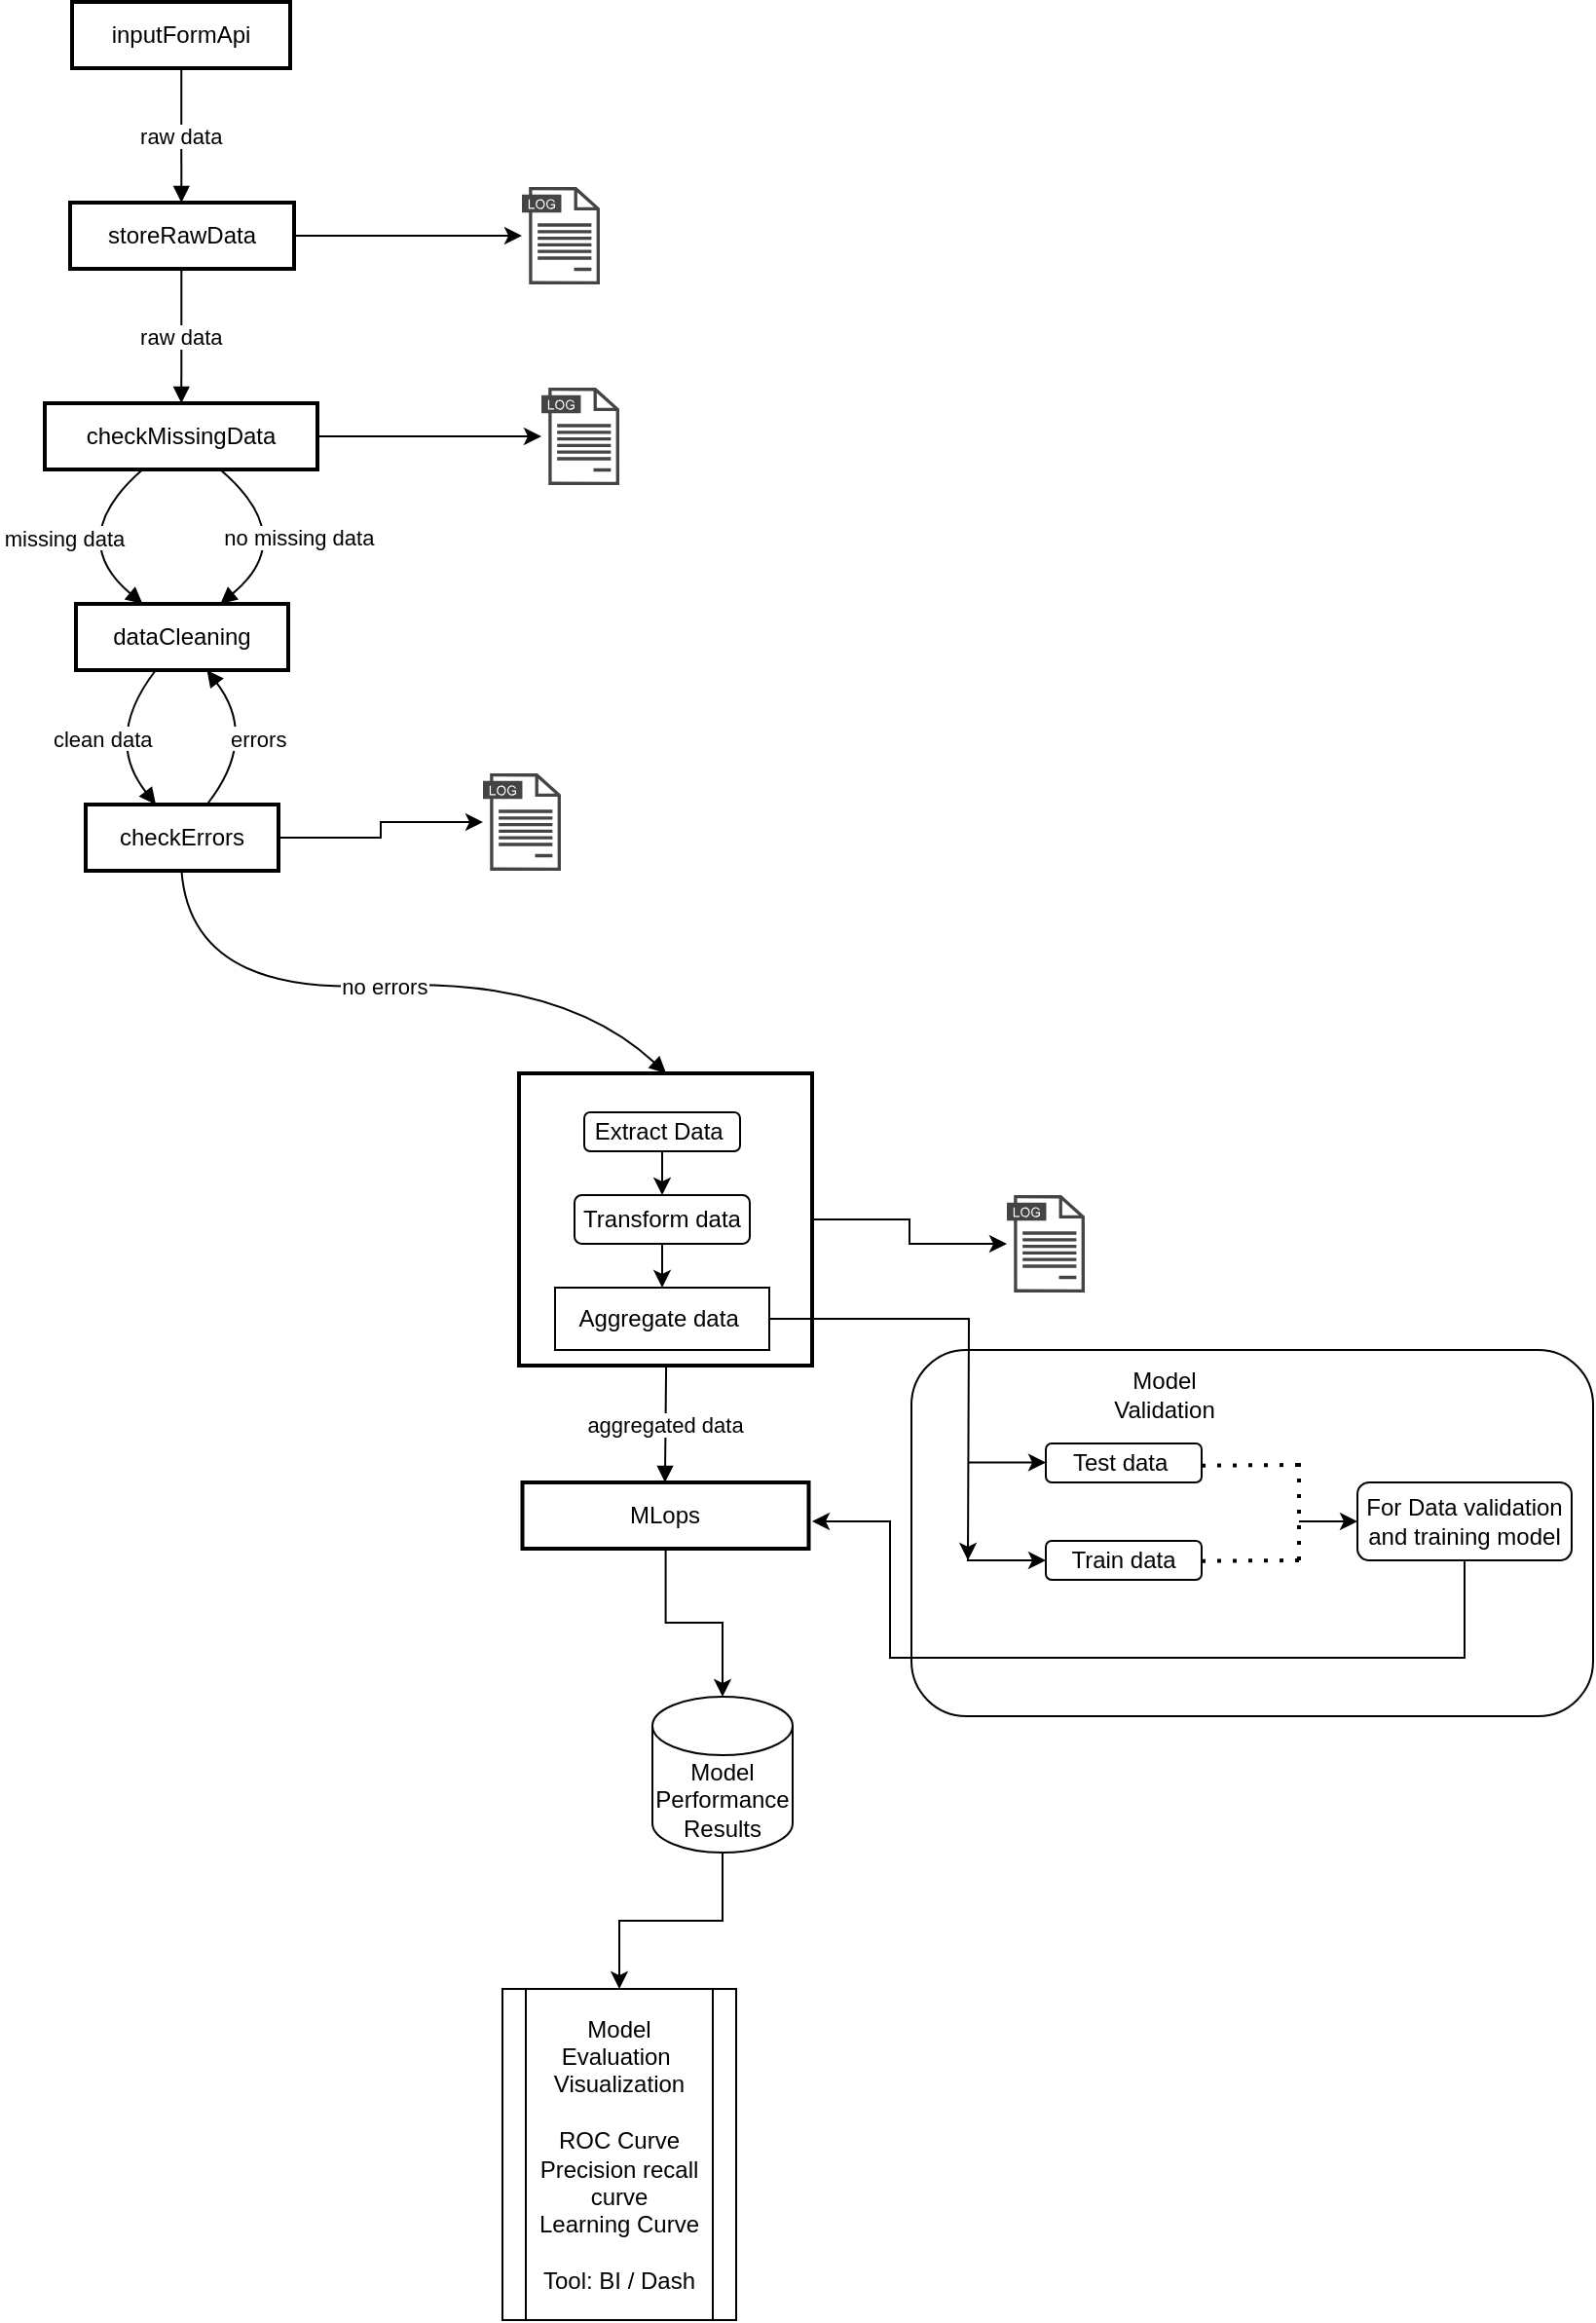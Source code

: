 <mxfile version="23.1.3" type="github">
  <diagram name="Page-1" id="GB9JbBWI2h12D6Ae8krZ">
    <mxGraphModel dx="2038" dy="2283" grid="1" gridSize="10" guides="1" tooltips="1" connect="1" arrows="1" fold="1" page="1" pageScale="1" pageWidth="850" pageHeight="1100" math="0" shadow="0">
      <root>
        <mxCell id="0" />
        <mxCell id="1" parent="0" />
        <mxCell id="RUJN9M16ynbq3Jdu57FZ-56" value="" style="rounded=1;whiteSpace=wrap;html=1;" vertex="1" parent="1">
          <mxGeometry x="480" y="692" width="350" height="188" as="geometry" />
        </mxCell>
        <mxCell id="2" value="inputFormApi" style="whiteSpace=wrap;strokeWidth=2;" parent="1" vertex="1">
          <mxGeometry x="49" width="112" height="34" as="geometry" />
        </mxCell>
        <mxCell id="RUJN9M16ynbq3Jdu57FZ-43" style="edgeStyle=orthogonalEdgeStyle;rounded=0;orthogonalLoop=1;jettySize=auto;html=1;" edge="1" parent="1" source="3" target="RUJN9M16ynbq3Jdu57FZ-40">
          <mxGeometry relative="1" as="geometry" />
        </mxCell>
        <mxCell id="3" value="storeRawData" style="whiteSpace=wrap;strokeWidth=2;" parent="1" vertex="1">
          <mxGeometry x="48" y="103" width="115" height="34" as="geometry" />
        </mxCell>
        <mxCell id="RUJN9M16ynbq3Jdu57FZ-45" style="edgeStyle=orthogonalEdgeStyle;rounded=0;orthogonalLoop=1;jettySize=auto;html=1;" edge="1" parent="1" source="4" target="RUJN9M16ynbq3Jdu57FZ-44">
          <mxGeometry relative="1" as="geometry" />
        </mxCell>
        <mxCell id="4" value="checkMissingData" style="whiteSpace=wrap;strokeWidth=2;" parent="1" vertex="1">
          <mxGeometry x="35" y="206" width="140" height="34" as="geometry" />
        </mxCell>
        <mxCell id="5" value="dataCleaning" style="whiteSpace=wrap;strokeWidth=2;" parent="1" vertex="1">
          <mxGeometry x="51" y="309" width="109" height="34" as="geometry" />
        </mxCell>
        <mxCell id="RUJN9M16ynbq3Jdu57FZ-47" style="edgeStyle=orthogonalEdgeStyle;rounded=0;orthogonalLoop=1;jettySize=auto;html=1;exitX=1;exitY=0.5;exitDx=0;exitDy=0;" edge="1" parent="1" source="6" target="RUJN9M16ynbq3Jdu57FZ-46">
          <mxGeometry relative="1" as="geometry" />
        </mxCell>
        <mxCell id="6" value="checkErrors" style="whiteSpace=wrap;strokeWidth=2;" parent="1" vertex="1">
          <mxGeometry x="56" y="412" width="99" height="34" as="geometry" />
        </mxCell>
        <mxCell id="RUJN9M16ynbq3Jdu57FZ-42" style="edgeStyle=orthogonalEdgeStyle;rounded=0;orthogonalLoop=1;jettySize=auto;html=1;" edge="1" parent="1" source="7" target="RUJN9M16ynbq3Jdu57FZ-41">
          <mxGeometry relative="1" as="geometry" />
        </mxCell>
        <mxCell id="7" value="" style="whiteSpace=wrap;strokeWidth=2;" parent="1" vertex="1">
          <mxGeometry x="278.5" y="550" width="150.5" height="150" as="geometry" />
        </mxCell>
        <mxCell id="RUJN9M16ynbq3Jdu57FZ-50" value="" style="edgeStyle=orthogonalEdgeStyle;rounded=0;orthogonalLoop=1;jettySize=auto;html=1;" edge="1" parent="1" source="8" target="RUJN9M16ynbq3Jdu57FZ-49">
          <mxGeometry relative="1" as="geometry" />
        </mxCell>
        <mxCell id="8" value="MLops" style="whiteSpace=wrap;strokeWidth=2;" parent="1" vertex="1">
          <mxGeometry x="280.25" y="760" width="147" height="34" as="geometry" />
        </mxCell>
        <mxCell id="9" value="raw data" style="curved=1;startArrow=none;endArrow=block;exitX=0.501;exitY=1;entryX=0.497;entryY=0;" parent="1" source="2" target="3" edge="1">
          <mxGeometry relative="1" as="geometry">
            <Array as="points" />
          </mxGeometry>
        </mxCell>
        <mxCell id="10" value="raw data" style="curved=1;startArrow=none;endArrow=block;exitX=0.497;exitY=1;entryX=0.501;entryY=0;" parent="1" source="3" target="4" edge="1">
          <mxGeometry relative="1" as="geometry">
            <Array as="points" />
          </mxGeometry>
        </mxCell>
        <mxCell id="11" value="missing data" style="curved=1;startArrow=none;endArrow=block;exitX=0.359;exitY=1;entryX=0.314;entryY=0;" parent="1" source="4" target="5" edge="1">
          <mxGeometry relative="1" as="geometry">
            <Array as="points">
              <mxPoint x="45" y="275" />
            </Array>
          </mxGeometry>
        </mxCell>
        <mxCell id="12" value="no missing data" style="curved=1;startArrow=none;endArrow=block;exitX=0.643;exitY=1;entryX=0.68;entryY=0;" parent="1" source="4" target="5" edge="1">
          <mxGeometry relative="1" as="geometry">
            <Array as="points">
              <mxPoint x="166" y="275" />
            </Array>
          </mxGeometry>
        </mxCell>
        <mxCell id="13" value="clean data" style="curved=1;startArrow=none;endArrow=block;exitX=0.376;exitY=1;entryX=0.364;entryY=0;" parent="1" source="5" target="6" edge="1">
          <mxGeometry relative="1" as="geometry">
            <Array as="points">
              <mxPoint x="65" y="378" />
            </Array>
          </mxGeometry>
        </mxCell>
        <mxCell id="14" value="errors" style="curved=1;startArrow=none;endArrow=block;exitX=0.629;exitY=0;entryX=0.617;entryY=1;" parent="1" source="6" target="5" edge="1">
          <mxGeometry relative="1" as="geometry">
            <Array as="points">
              <mxPoint x="145" y="378" />
            </Array>
          </mxGeometry>
        </mxCell>
        <mxCell id="15" value="no errors" style="curved=1;startArrow=none;endArrow=block;exitX=0.497;exitY=1;entryX=0.502;entryY=0;" parent="1" source="6" target="7" edge="1">
          <mxGeometry relative="1" as="geometry">
            <Array as="points">
              <mxPoint x="110" y="510" />
              <mxPoint x="300" y="500" />
            </Array>
          </mxGeometry>
        </mxCell>
        <mxCell id="16" value="aggregated data" style="curved=1;startArrow=none;endArrow=block;exitX=0.502;exitY=1;entryX=0.498;entryY=0;" parent="1" source="7" target="8" edge="1">
          <mxGeometry relative="1" as="geometry">
            <Array as="points" />
          </mxGeometry>
        </mxCell>
        <mxCell id="RUJN9M16ynbq3Jdu57FZ-21" style="edgeStyle=orthogonalEdgeStyle;rounded=0;orthogonalLoop=1;jettySize=auto;html=1;exitX=0.5;exitY=1;exitDx=0;exitDy=0;entryX=0.5;entryY=0;entryDx=0;entryDy=0;" edge="1" parent="1" source="RUJN9M16ynbq3Jdu57FZ-18" target="RUJN9M16ynbq3Jdu57FZ-19">
          <mxGeometry relative="1" as="geometry" />
        </mxCell>
        <mxCell id="RUJN9M16ynbq3Jdu57FZ-18" value="Extract Data&amp;nbsp;" style="rounded=1;whiteSpace=wrap;html=1;" vertex="1" parent="1">
          <mxGeometry x="312" y="570" width="80" height="20" as="geometry" />
        </mxCell>
        <mxCell id="RUJN9M16ynbq3Jdu57FZ-22" style="edgeStyle=orthogonalEdgeStyle;rounded=0;orthogonalLoop=1;jettySize=auto;html=1;exitX=0.5;exitY=1;exitDx=0;exitDy=0;entryX=0.5;entryY=0;entryDx=0;entryDy=0;" edge="1" parent="1" source="RUJN9M16ynbq3Jdu57FZ-19" target="RUJN9M16ynbq3Jdu57FZ-20">
          <mxGeometry relative="1" as="geometry" />
        </mxCell>
        <mxCell id="RUJN9M16ynbq3Jdu57FZ-19" value="Transform data" style="rounded=1;whiteSpace=wrap;html=1;" vertex="1" parent="1">
          <mxGeometry x="307" y="612.5" width="90" height="25" as="geometry" />
        </mxCell>
        <mxCell id="RUJN9M16ynbq3Jdu57FZ-25" style="edgeStyle=orthogonalEdgeStyle;rounded=0;orthogonalLoop=1;jettySize=auto;html=1;exitX=1;exitY=0.5;exitDx=0;exitDy=0;" edge="1" parent="1" source="RUJN9M16ynbq3Jdu57FZ-20">
          <mxGeometry relative="1" as="geometry">
            <mxPoint x="509" y="800" as="targetPoint" />
          </mxGeometry>
        </mxCell>
        <mxCell id="RUJN9M16ynbq3Jdu57FZ-20" value="Aggregate data&amp;nbsp;" style="rounded=0;whiteSpace=wrap;html=1;" vertex="1" parent="1">
          <mxGeometry x="297" y="660" width="110" height="32" as="geometry" />
        </mxCell>
        <mxCell id="RUJN9M16ynbq3Jdu57FZ-23" value="Test data&amp;nbsp;" style="rounded=1;whiteSpace=wrap;html=1;" vertex="1" parent="1">
          <mxGeometry x="549" y="740" width="80" height="20" as="geometry" />
        </mxCell>
        <mxCell id="RUJN9M16ynbq3Jdu57FZ-24" value="Train data" style="rounded=1;whiteSpace=wrap;html=1;" vertex="1" parent="1">
          <mxGeometry x="549" y="790" width="80" height="20" as="geometry" />
        </mxCell>
        <mxCell id="RUJN9M16ynbq3Jdu57FZ-30" value="" style="endArrow=classic;html=1;rounded=0;entryX=0;entryY=0.5;entryDx=0;entryDy=0;" edge="1" parent="1" target="RUJN9M16ynbq3Jdu57FZ-24">
          <mxGeometry width="50" height="50" relative="1" as="geometry">
            <mxPoint x="509" y="790" as="sourcePoint" />
            <mxPoint x="559" y="740" as="targetPoint" />
            <Array as="points">
              <mxPoint x="509" y="800" />
            </Array>
          </mxGeometry>
        </mxCell>
        <mxCell id="RUJN9M16ynbq3Jdu57FZ-31" value="" style="endArrow=classic;html=1;rounded=0;entryX=0;entryY=0.5;entryDx=0;entryDy=0;" edge="1" parent="1">
          <mxGeometry width="50" height="50" relative="1" as="geometry">
            <mxPoint x="509" y="749.76" as="sourcePoint" />
            <mxPoint x="549" y="749.76" as="targetPoint" />
          </mxGeometry>
        </mxCell>
        <mxCell id="RUJN9M16ynbq3Jdu57FZ-33" value="" style="endArrow=none;dashed=1;html=1;dashPattern=1 3;strokeWidth=2;rounded=0;" edge="1" parent="1">
          <mxGeometry width="50" height="50" relative="1" as="geometry">
            <mxPoint x="679" y="800" as="sourcePoint" />
            <mxPoint x="679" y="750" as="targetPoint" />
          </mxGeometry>
        </mxCell>
        <mxCell id="RUJN9M16ynbq3Jdu57FZ-34" value="" style="endArrow=none;dashed=1;html=1;dashPattern=1 3;strokeWidth=2;rounded=0;exitX=1.033;exitY=0.633;exitDx=0;exitDy=0;exitPerimeter=0;" edge="1" parent="1">
          <mxGeometry width="50" height="50" relative="1" as="geometry">
            <mxPoint x="629" y="751.33" as="sourcePoint" />
            <mxPoint x="679" y="751" as="targetPoint" />
          </mxGeometry>
        </mxCell>
        <mxCell id="RUJN9M16ynbq3Jdu57FZ-35" value="" style="endArrow=none;dashed=1;html=1;dashPattern=1 3;strokeWidth=2;rounded=0;exitX=1.033;exitY=0.633;exitDx=0;exitDy=0;exitPerimeter=0;" edge="1" parent="1">
          <mxGeometry width="50" height="50" relative="1" as="geometry">
            <mxPoint x="629" y="800.33" as="sourcePoint" />
            <mxPoint x="679" y="800" as="targetPoint" />
          </mxGeometry>
        </mxCell>
        <mxCell id="RUJN9M16ynbq3Jdu57FZ-36" value="" style="endArrow=classic;html=1;rounded=0;" edge="1" parent="1">
          <mxGeometry width="50" height="50" relative="1" as="geometry">
            <mxPoint x="679" y="780" as="sourcePoint" />
            <mxPoint x="709" y="780" as="targetPoint" />
          </mxGeometry>
        </mxCell>
        <mxCell id="RUJN9M16ynbq3Jdu57FZ-52" style="edgeStyle=orthogonalEdgeStyle;rounded=0;orthogonalLoop=1;jettySize=auto;html=1;" edge="1" parent="1" source="RUJN9M16ynbq3Jdu57FZ-37">
          <mxGeometry relative="1" as="geometry">
            <mxPoint x="429" y="780" as="targetPoint" />
            <Array as="points">
              <mxPoint x="764" y="850" />
              <mxPoint x="469" y="850" />
              <mxPoint x="469" y="780" />
            </Array>
          </mxGeometry>
        </mxCell>
        <mxCell id="RUJN9M16ynbq3Jdu57FZ-37" value="For Data validation and training model" style="rounded=1;whiteSpace=wrap;html=1;" vertex="1" parent="1">
          <mxGeometry x="709" y="760" width="110" height="40" as="geometry" />
        </mxCell>
        <mxCell id="RUJN9M16ynbq3Jdu57FZ-40" value="" style="sketch=0;pointerEvents=1;shadow=0;dashed=0;html=1;strokeColor=none;fillColor=#434445;aspect=fixed;labelPosition=center;verticalLabelPosition=bottom;verticalAlign=top;align=center;outlineConnect=0;shape=mxgraph.vvd.log_files;" vertex="1" parent="1">
          <mxGeometry x="280" y="95" width="40" height="50" as="geometry" />
        </mxCell>
        <mxCell id="RUJN9M16ynbq3Jdu57FZ-41" value="" style="sketch=0;pointerEvents=1;shadow=0;dashed=0;html=1;strokeColor=none;fillColor=#434445;aspect=fixed;labelPosition=center;verticalLabelPosition=bottom;verticalAlign=top;align=center;outlineConnect=0;shape=mxgraph.vvd.log_files;" vertex="1" parent="1">
          <mxGeometry x="529" y="612.5" width="40" height="50" as="geometry" />
        </mxCell>
        <mxCell id="RUJN9M16ynbq3Jdu57FZ-44" value="" style="sketch=0;pointerEvents=1;shadow=0;dashed=0;html=1;strokeColor=none;fillColor=#434445;aspect=fixed;labelPosition=center;verticalLabelPosition=bottom;verticalAlign=top;align=center;outlineConnect=0;shape=mxgraph.vvd.log_files;" vertex="1" parent="1">
          <mxGeometry x="290" y="198" width="40" height="50" as="geometry" />
        </mxCell>
        <mxCell id="RUJN9M16ynbq3Jdu57FZ-46" value="" style="sketch=0;pointerEvents=1;shadow=0;dashed=0;html=1;strokeColor=none;fillColor=#434445;aspect=fixed;labelPosition=center;verticalLabelPosition=bottom;verticalAlign=top;align=center;outlineConnect=0;shape=mxgraph.vvd.log_files;" vertex="1" parent="1">
          <mxGeometry x="260" y="396" width="40" height="50" as="geometry" />
        </mxCell>
        <mxCell id="RUJN9M16ynbq3Jdu57FZ-48" value="Model Evaluation&amp;nbsp; Visualization&lt;br&gt;&lt;br&gt;ROC Curve&lt;br&gt;Precision recall curve&lt;br&gt;Learning Curve&lt;br&gt;&lt;br&gt;Tool: BI / Dash" style="shape=process;whiteSpace=wrap;html=1;backgroundOutline=1;" vertex="1" parent="1">
          <mxGeometry x="270" y="1020" width="120" height="170" as="geometry" />
        </mxCell>
        <mxCell id="RUJN9M16ynbq3Jdu57FZ-51" style="edgeStyle=orthogonalEdgeStyle;rounded=0;orthogonalLoop=1;jettySize=auto;html=1;" edge="1" parent="1" source="RUJN9M16ynbq3Jdu57FZ-49" target="RUJN9M16ynbq3Jdu57FZ-48">
          <mxGeometry relative="1" as="geometry" />
        </mxCell>
        <mxCell id="RUJN9M16ynbq3Jdu57FZ-49" value="Model Performance Results" style="shape=cylinder3;whiteSpace=wrap;html=1;boundedLbl=1;backgroundOutline=1;size=15;" vertex="1" parent="1">
          <mxGeometry x="347" y="870" width="72" height="80" as="geometry" />
        </mxCell>
        <mxCell id="RUJN9M16ynbq3Jdu57FZ-57" value="Model Validation" style="text;html=1;align=center;verticalAlign=middle;whiteSpace=wrap;rounded=0;" vertex="1" parent="1">
          <mxGeometry x="580" y="700" width="60" height="30" as="geometry" />
        </mxCell>
      </root>
    </mxGraphModel>
  </diagram>
</mxfile>
